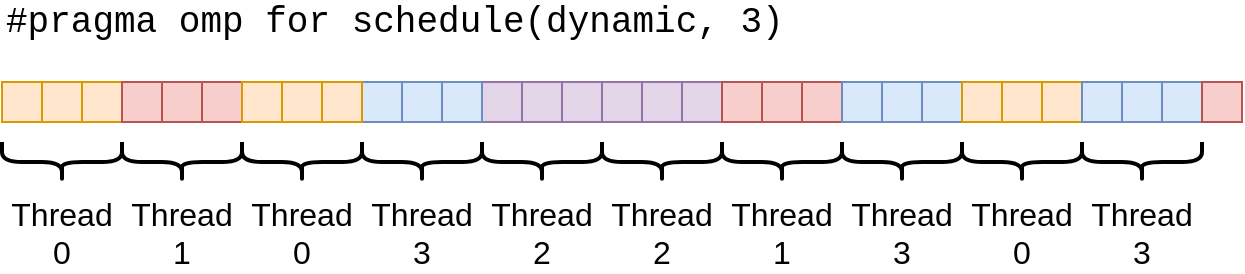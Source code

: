 <mxfile version="13.7.9" type="device"><diagram id="xEhr3mSg6b8wQe6ctFsV" name="Page-1"><mxGraphModel dx="786" dy="580" grid="1" gridSize="10" guides="1" tooltips="1" connect="1" arrows="1" fold="1" page="1" pageScale="1" pageWidth="827" pageHeight="1169" math="0" shadow="0"><root><mxCell id="0"/><mxCell id="1" parent="0"/><mxCell id="QlvUlhCJ3PLbKUZnq9kn-32" value="#pragma omp for schedule(dynamic, 3)" style="text;html=1;strokeColor=none;fillColor=none;align=left;verticalAlign=middle;whiteSpace=wrap;rounded=0;fontSize=18;fontFamily=Courier;" vertex="1" parent="1"><mxGeometry x="120" y="80" width="400" height="20" as="geometry"/></mxCell><mxCell id="QlvUlhCJ3PLbKUZnq9kn-37" value="" style="rounded=0;whiteSpace=wrap;html=1;fillColor=#ffe6cc;strokeColor=#d79b00;" vertex="1" parent="1"><mxGeometry x="120" y="120" width="20" height="20" as="geometry"/></mxCell><mxCell id="QlvUlhCJ3PLbKUZnq9kn-38" value="" style="rounded=0;whiteSpace=wrap;html=1;fillColor=#ffe6cc;strokeColor=#d79b00;" vertex="1" parent="1"><mxGeometry x="140" y="120" width="20" height="20" as="geometry"/></mxCell><mxCell id="QlvUlhCJ3PLbKUZnq9kn-39" value="" style="rounded=0;whiteSpace=wrap;html=1;fillColor=#ffe6cc;strokeColor=#d79b00;" vertex="1" parent="1"><mxGeometry x="160" y="120" width="20" height="20" as="geometry"/></mxCell><mxCell id="QlvUlhCJ3PLbKUZnq9kn-40" value="" style="rounded=0;whiteSpace=wrap;html=1;fillColor=#f8cecc;strokeColor=#b85450;" vertex="1" parent="1"><mxGeometry x="180" y="120" width="20" height="20" as="geometry"/></mxCell><mxCell id="QlvUlhCJ3PLbKUZnq9kn-41" value="" style="rounded=0;whiteSpace=wrap;html=1;fillColor=#f8cecc;strokeColor=#b85450;" vertex="1" parent="1"><mxGeometry x="200" y="120" width="20" height="20" as="geometry"/></mxCell><mxCell id="QlvUlhCJ3PLbKUZnq9kn-42" value="" style="rounded=0;whiteSpace=wrap;html=1;fillColor=#f8cecc;strokeColor=#b85450;" vertex="1" parent="1"><mxGeometry x="220" y="120" width="20" height="20" as="geometry"/></mxCell><mxCell id="QlvUlhCJ3PLbKUZnq9kn-43" value="" style="rounded=0;whiteSpace=wrap;html=1;fillColor=#e1d5e7;strokeColor=#9673a6;" vertex="1" parent="1"><mxGeometry x="360" y="120" width="20" height="20" as="geometry"/></mxCell><mxCell id="QlvUlhCJ3PLbKUZnq9kn-44" value="" style="rounded=0;whiteSpace=wrap;html=1;fillColor=#e1d5e7;strokeColor=#9673a6;" vertex="1" parent="1"><mxGeometry x="380" y="120" width="20" height="20" as="geometry"/></mxCell><mxCell id="QlvUlhCJ3PLbKUZnq9kn-45" value="" style="rounded=0;whiteSpace=wrap;html=1;fillColor=#e1d5e7;strokeColor=#9673a6;" vertex="1" parent="1"><mxGeometry x="400" y="120" width="20" height="20" as="geometry"/></mxCell><mxCell id="QlvUlhCJ3PLbKUZnq9kn-46" value="" style="rounded=0;whiteSpace=wrap;html=1;fillColor=#dae8fc;strokeColor=#6c8ebf;" vertex="1" parent="1"><mxGeometry x="300" y="120" width="20" height="20" as="geometry"/></mxCell><mxCell id="QlvUlhCJ3PLbKUZnq9kn-47" value="" style="rounded=0;whiteSpace=wrap;html=1;fillColor=#dae8fc;strokeColor=#6c8ebf;" vertex="1" parent="1"><mxGeometry x="320" y="120" width="20" height="20" as="geometry"/></mxCell><mxCell id="QlvUlhCJ3PLbKUZnq9kn-48" value="" style="rounded=0;whiteSpace=wrap;html=1;fillColor=#dae8fc;strokeColor=#6c8ebf;" vertex="1" parent="1"><mxGeometry x="340" y="120" width="20" height="20" as="geometry"/></mxCell><mxCell id="QlvUlhCJ3PLbKUZnq9kn-49" value="" style="rounded=0;whiteSpace=wrap;html=1;fillColor=#ffe6cc;strokeColor=#d79b00;" vertex="1" parent="1"><mxGeometry x="240" y="120" width="20" height="20" as="geometry"/></mxCell><mxCell id="QlvUlhCJ3PLbKUZnq9kn-50" value="" style="rounded=0;whiteSpace=wrap;html=1;fillColor=#ffe6cc;strokeColor=#d79b00;" vertex="1" parent="1"><mxGeometry x="260" y="120" width="20" height="20" as="geometry"/></mxCell><mxCell id="QlvUlhCJ3PLbKUZnq9kn-51" value="" style="rounded=0;whiteSpace=wrap;html=1;fillColor=#ffe6cc;strokeColor=#d79b00;" vertex="1" parent="1"><mxGeometry x="280" y="120" width="20" height="20" as="geometry"/></mxCell><mxCell id="QlvUlhCJ3PLbKUZnq9kn-52" value="" style="rounded=0;whiteSpace=wrap;html=1;fillColor=#e1d5e7;strokeColor=#9673a6;" vertex="1" parent="1"><mxGeometry x="420" y="120" width="20" height="20" as="geometry"/></mxCell><mxCell id="QlvUlhCJ3PLbKUZnq9kn-53" value="" style="rounded=0;whiteSpace=wrap;html=1;fillColor=#e1d5e7;strokeColor=#9673a6;" vertex="1" parent="1"><mxGeometry x="440" y="120" width="20" height="20" as="geometry"/></mxCell><mxCell id="QlvUlhCJ3PLbKUZnq9kn-54" value="" style="rounded=0;whiteSpace=wrap;html=1;fillColor=#e1d5e7;strokeColor=#9673a6;" vertex="1" parent="1"><mxGeometry x="460" y="120" width="20" height="20" as="geometry"/></mxCell><mxCell id="QlvUlhCJ3PLbKUZnq9kn-55" value="" style="rounded=0;whiteSpace=wrap;html=1;fillColor=#f8cecc;strokeColor=#b85450;" vertex="1" parent="1"><mxGeometry x="480" y="120" width="20" height="20" as="geometry"/></mxCell><mxCell id="QlvUlhCJ3PLbKUZnq9kn-56" value="" style="rounded=0;whiteSpace=wrap;html=1;fillColor=#f8cecc;strokeColor=#b85450;" vertex="1" parent="1"><mxGeometry x="500" y="120" width="20" height="20" as="geometry"/></mxCell><mxCell id="QlvUlhCJ3PLbKUZnq9kn-57" value="" style="rounded=0;whiteSpace=wrap;html=1;fillColor=#f8cecc;strokeColor=#b85450;" vertex="1" parent="1"><mxGeometry x="520" y="120" width="20" height="20" as="geometry"/></mxCell><mxCell id="QlvUlhCJ3PLbKUZnq9kn-58" value="" style="rounded=0;whiteSpace=wrap;html=1;fillColor=#dae8fc;strokeColor=#6c8ebf;" vertex="1" parent="1"><mxGeometry x="540" y="120" width="20" height="20" as="geometry"/></mxCell><mxCell id="QlvUlhCJ3PLbKUZnq9kn-59" value="" style="rounded=0;whiteSpace=wrap;html=1;fillColor=#dae8fc;strokeColor=#6c8ebf;" vertex="1" parent="1"><mxGeometry x="560" y="120" width="20" height="20" as="geometry"/></mxCell><mxCell id="QlvUlhCJ3PLbKUZnq9kn-60" value="" style="rounded=0;whiteSpace=wrap;html=1;fillColor=#dae8fc;strokeColor=#6c8ebf;" vertex="1" parent="1"><mxGeometry x="580" y="120" width="20" height="20" as="geometry"/></mxCell><mxCell id="QlvUlhCJ3PLbKUZnq9kn-61" value="" style="rounded=0;whiteSpace=wrap;html=1;fillColor=#ffe6cc;strokeColor=#d79b00;" vertex="1" parent="1"><mxGeometry x="600" y="120" width="20" height="20" as="geometry"/></mxCell><mxCell id="QlvUlhCJ3PLbKUZnq9kn-62" value="" style="rounded=0;whiteSpace=wrap;html=1;fillColor=#ffe6cc;strokeColor=#d79b00;" vertex="1" parent="1"><mxGeometry x="620" y="120" width="20" height="20" as="geometry"/></mxCell><mxCell id="QlvUlhCJ3PLbKUZnq9kn-63" value="" style="rounded=0;whiteSpace=wrap;html=1;fillColor=#ffe6cc;strokeColor=#d79b00;" vertex="1" parent="1"><mxGeometry x="640" y="120" width="20" height="20" as="geometry"/></mxCell><mxCell id="QlvUlhCJ3PLbKUZnq9kn-64" value="" style="rounded=0;whiteSpace=wrap;html=1;fillColor=#dae8fc;strokeColor=#6c8ebf;" vertex="1" parent="1"><mxGeometry x="660" y="120" width="20" height="20" as="geometry"/></mxCell><mxCell id="QlvUlhCJ3PLbKUZnq9kn-65" value="" style="rounded=0;whiteSpace=wrap;html=1;fillColor=#dae8fc;strokeColor=#6c8ebf;" vertex="1" parent="1"><mxGeometry x="680" y="120" width="20" height="20" as="geometry"/></mxCell><mxCell id="QlvUlhCJ3PLbKUZnq9kn-66" value="" style="rounded=0;whiteSpace=wrap;html=1;fillColor=#dae8fc;strokeColor=#6c8ebf;" vertex="1" parent="1"><mxGeometry x="700" y="120" width="20" height="20" as="geometry"/></mxCell><mxCell id="QlvUlhCJ3PLbKUZnq9kn-67" value="" style="rounded=0;whiteSpace=wrap;html=1;fillColor=#f8cecc;strokeColor=#b85450;" vertex="1" parent="1"><mxGeometry x="720" y="120" width="20" height="20" as="geometry"/></mxCell><mxCell id="QlvUlhCJ3PLbKUZnq9kn-68" value="Thread 0" style="shape=curlyBracket;whiteSpace=wrap;html=1;rounded=1;fontFamily=Helvetica;fontSize=16;direction=north;strokeWidth=2;labelPosition=center;verticalLabelPosition=bottom;align=center;verticalAlign=top;" vertex="1" parent="1"><mxGeometry x="120" y="150" width="60" height="20" as="geometry"/></mxCell><mxCell id="QlvUlhCJ3PLbKUZnq9kn-69" value="Thread 1" style="shape=curlyBracket;whiteSpace=wrap;html=1;rounded=1;fontFamily=Helvetica;fontSize=16;direction=north;strokeWidth=2;labelPosition=center;verticalLabelPosition=bottom;align=center;verticalAlign=top;" vertex="1" parent="1"><mxGeometry x="180" y="150" width="60" height="20" as="geometry"/></mxCell><mxCell id="QlvUlhCJ3PLbKUZnq9kn-70" value="Thread 2" style="shape=curlyBracket;whiteSpace=wrap;html=1;rounded=1;fontFamily=Helvetica;fontSize=16;direction=north;strokeWidth=2;labelPosition=center;verticalLabelPosition=bottom;align=center;verticalAlign=top;" vertex="1" parent="1"><mxGeometry x="360" y="150" width="60" height="20" as="geometry"/></mxCell><mxCell id="QlvUlhCJ3PLbKUZnq9kn-71" value="Thread 3" style="shape=curlyBracket;whiteSpace=wrap;html=1;rounded=1;fontFamily=Helvetica;fontSize=16;direction=north;strokeWidth=2;labelPosition=center;verticalLabelPosition=bottom;align=center;verticalAlign=top;" vertex="1" parent="1"><mxGeometry x="300" y="150" width="60" height="20" as="geometry"/></mxCell><mxCell id="QlvUlhCJ3PLbKUZnq9kn-72" value="Thread 0" style="shape=curlyBracket;whiteSpace=wrap;html=1;rounded=1;fontFamily=Helvetica;fontSize=16;direction=north;strokeWidth=2;labelPosition=center;verticalLabelPosition=bottom;align=center;verticalAlign=top;" vertex="1" parent="1"><mxGeometry x="240" y="150" width="60" height="20" as="geometry"/></mxCell><mxCell id="QlvUlhCJ3PLbKUZnq9kn-73" value="Thread 2" style="shape=curlyBracket;whiteSpace=wrap;html=1;rounded=1;fontFamily=Helvetica;fontSize=16;direction=north;strokeWidth=2;labelPosition=center;verticalLabelPosition=bottom;align=center;verticalAlign=top;" vertex="1" parent="1"><mxGeometry x="420" y="150" width="60" height="20" as="geometry"/></mxCell><mxCell id="QlvUlhCJ3PLbKUZnq9kn-74" value="Thread 1" style="shape=curlyBracket;whiteSpace=wrap;html=1;rounded=1;fontFamily=Helvetica;fontSize=16;direction=north;strokeWidth=2;labelPosition=center;verticalLabelPosition=bottom;align=center;verticalAlign=top;" vertex="1" parent="1"><mxGeometry x="480" y="150" width="60" height="20" as="geometry"/></mxCell><mxCell id="QlvUlhCJ3PLbKUZnq9kn-77" value="Thread 3" style="shape=curlyBracket;whiteSpace=wrap;html=1;rounded=1;fontFamily=Helvetica;fontSize=16;direction=north;strokeWidth=2;labelPosition=center;verticalLabelPosition=bottom;align=center;verticalAlign=top;" vertex="1" parent="1"><mxGeometry x="540" y="150" width="60" height="20" as="geometry"/></mxCell><mxCell id="QlvUlhCJ3PLbKUZnq9kn-78" value="Thread 0" style="shape=curlyBracket;whiteSpace=wrap;html=1;rounded=1;fontFamily=Helvetica;fontSize=16;direction=north;strokeWidth=2;labelPosition=center;verticalLabelPosition=bottom;align=center;verticalAlign=top;" vertex="1" parent="1"><mxGeometry x="600" y="150" width="60" height="20" as="geometry"/></mxCell><mxCell id="QlvUlhCJ3PLbKUZnq9kn-79" value="Thread 3" style="shape=curlyBracket;whiteSpace=wrap;html=1;rounded=1;fontFamily=Helvetica;fontSize=16;direction=north;strokeWidth=2;labelPosition=center;verticalLabelPosition=bottom;align=center;verticalAlign=top;" vertex="1" parent="1"><mxGeometry x="660" y="150" width="60" height="20" as="geometry"/></mxCell></root></mxGraphModel></diagram></mxfile>